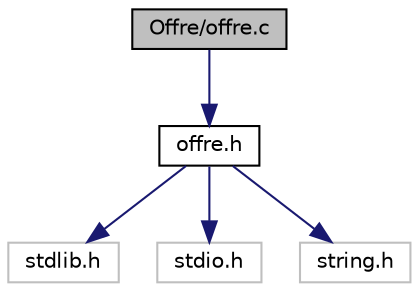 digraph "Offre/offre.c"
{
 // LATEX_PDF_SIZE
  edge [fontname="Helvetica",fontsize="10",labelfontname="Helvetica",labelfontsize="10"];
  node [fontname="Helvetica",fontsize="10",shape=record];
  Node1 [label="Offre/offre.c",height=0.2,width=0.4,color="black", fillcolor="grey75", style="filled", fontcolor="black",tooltip="Fichier contenant le code relatif aux Offres."];
  Node1 -> Node2 [color="midnightblue",fontsize="10",style="solid",fontname="Helvetica"];
  Node2 [label="offre.h",height=0.2,width=0.4,color="black", fillcolor="white", style="filled",URL="$offre_8h.html",tooltip="Contient les différentes structure de offre."];
  Node2 -> Node3 [color="midnightblue",fontsize="10",style="solid",fontname="Helvetica"];
  Node3 [label="stdlib.h",height=0.2,width=0.4,color="grey75", fillcolor="white", style="filled",tooltip=" "];
  Node2 -> Node4 [color="midnightblue",fontsize="10",style="solid",fontname="Helvetica"];
  Node4 [label="stdio.h",height=0.2,width=0.4,color="grey75", fillcolor="white", style="filled",tooltip=" "];
  Node2 -> Node5 [color="midnightblue",fontsize="10",style="solid",fontname="Helvetica"];
  Node5 [label="string.h",height=0.2,width=0.4,color="grey75", fillcolor="white", style="filled",tooltip=" "];
}

